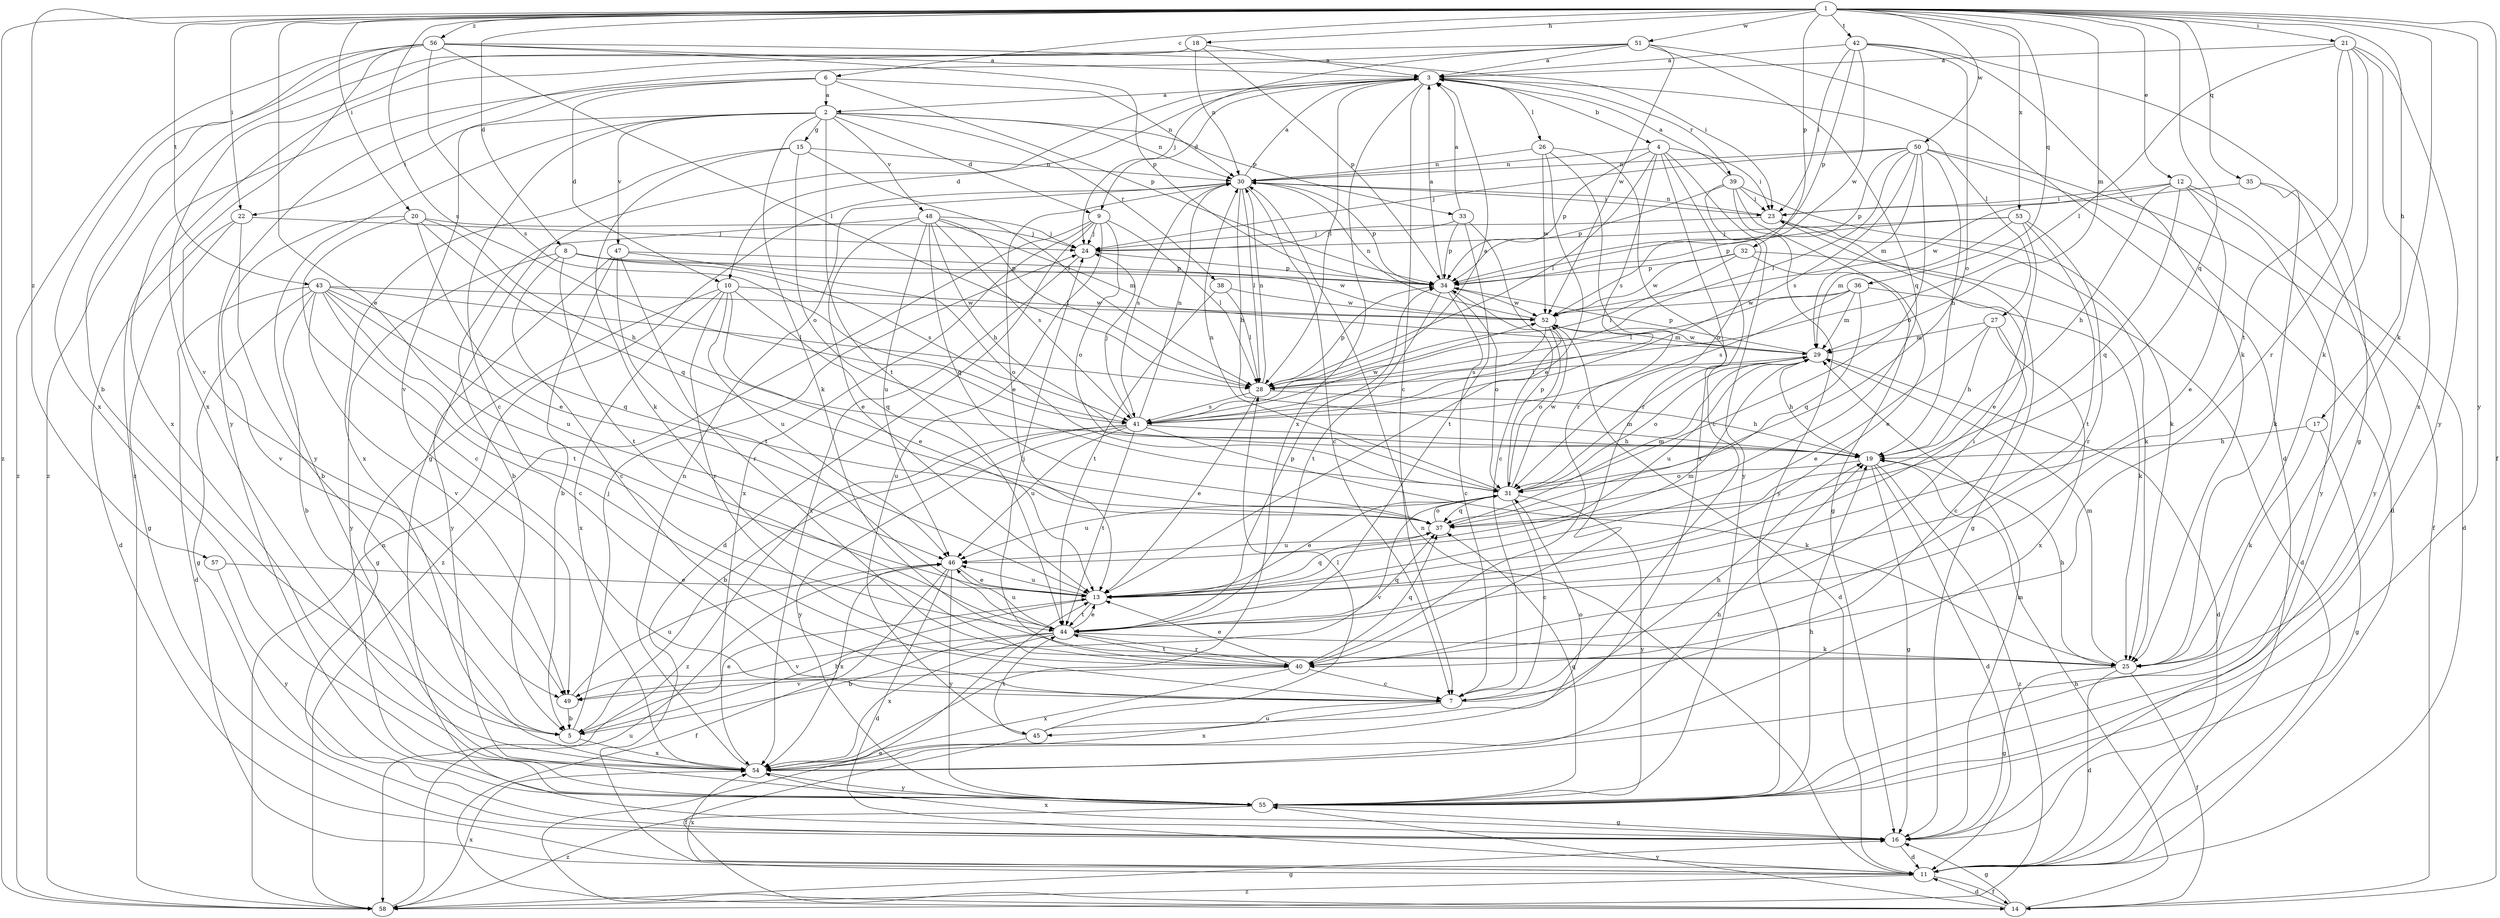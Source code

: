 strict digraph  {
	3 -> 2 [label=a];
	6 -> 2 [label=a];
	18 -> 3 [label=a];
	21 -> 3 [label=a];
	30 -> 3 [label=a];
	33 -> 3 [label=a];
	34 -> 3 [label=a];
	39 -> 3 [label=a];
	41 -> 3 [label=a];
	42 -> 3 [label=a];
	51 -> 3 [label=a];
	56 -> 3 [label=a];
	3 -> 4 [label=b];
	13 -> 5 [label=b];
	22 -> 5 [label=b];
	41 -> 5 [label=b];
	43 -> 5 [label=b];
	44 -> 5 [label=b];
	47 -> 5 [label=b];
	48 -> 5 [label=b];
	49 -> 5 [label=b];
	56 -> 5 [label=b];
	1 -> 6 [label=c];
	2 -> 7 [label=c];
	3 -> 7 [label=c];
	4 -> 7 [label=c];
	8 -> 7 [label=c];
	20 -> 7 [label=c];
	27 -> 7 [label=c];
	30 -> 7 [label=c];
	31 -> 7 [label=c];
	33 -> 7 [label=c];
	34 -> 7 [label=c];
	40 -> 7 [label=c];
	43 -> 7 [label=c];
	1 -> 8 [label=d];
	2 -> 9 [label=d];
	3 -> 9 [label=d];
	3 -> 10 [label=d];
	6 -> 10 [label=d];
	9 -> 11 [label=d];
	12 -> 11 [label=d];
	14 -> 11 [label=d];
	16 -> 11 [label=d];
	19 -> 11 [label=d];
	22 -> 11 [label=d];
	25 -> 11 [label=d];
	29 -> 11 [label=d];
	32 -> 11 [label=d];
	43 -> 11 [label=d];
	46 -> 11 [label=d];
	50 -> 11 [label=d];
	51 -> 11 [label=d];
	52 -> 11 [label=d];
	1 -> 12 [label=e];
	1 -> 13 [label=e];
	5 -> 13 [label=e];
	10 -> 13 [label=e];
	12 -> 13 [label=e];
	14 -> 13 [label=e];
	20 -> 13 [label=e];
	26 -> 13 [label=e];
	27 -> 13 [label=e];
	28 -> 13 [label=e];
	30 -> 13 [label=e];
	31 -> 13 [label=e];
	32 -> 13 [label=e];
	40 -> 13 [label=e];
	44 -> 13 [label=e];
	46 -> 13 [label=e];
	48 -> 13 [label=e];
	53 -> 13 [label=e];
	57 -> 13 [label=e];
	1 -> 14 [label=f];
	11 -> 14 [label=f];
	25 -> 14 [label=f];
	45 -> 14 [label=f];
	46 -> 14 [label=f];
	50 -> 14 [label=f];
	2 -> 15 [label=g];
	3 -> 16 [label=g];
	10 -> 16 [label=g];
	14 -> 16 [label=g];
	17 -> 16 [label=g];
	19 -> 16 [label=g];
	22 -> 16 [label=g];
	23 -> 16 [label=g];
	25 -> 16 [label=g];
	39 -> 16 [label=g];
	42 -> 16 [label=g];
	43 -> 16 [label=g];
	55 -> 16 [label=g];
	58 -> 16 [label=g];
	1 -> 17 [label=h];
	1 -> 18 [label=h];
	7 -> 19 [label=h];
	12 -> 19 [label=h];
	14 -> 19 [label=h];
	17 -> 19 [label=h];
	20 -> 19 [label=h];
	25 -> 19 [label=h];
	27 -> 19 [label=h];
	28 -> 19 [label=h];
	29 -> 19 [label=h];
	30 -> 19 [label=h];
	41 -> 19 [label=h];
	48 -> 19 [label=h];
	50 -> 19 [label=h];
	54 -> 19 [label=h];
	55 -> 19 [label=h];
	1 -> 20 [label=i];
	1 -> 21 [label=i];
	1 -> 22 [label=i];
	2 -> 22 [label=i];
	4 -> 23 [label=i];
	12 -> 23 [label=i];
	30 -> 23 [label=i];
	35 -> 23 [label=i];
	39 -> 23 [label=i];
	40 -> 23 [label=i];
	42 -> 23 [label=i];
	56 -> 23 [label=i];
	5 -> 24 [label=j];
	9 -> 24 [label=j];
	20 -> 24 [label=j];
	22 -> 24 [label=j];
	23 -> 24 [label=j];
	33 -> 24 [label=j];
	40 -> 24 [label=j];
	41 -> 24 [label=j];
	48 -> 24 [label=j];
	50 -> 24 [label=j];
	51 -> 24 [label=j];
	53 -> 24 [label=j];
	1 -> 25 [label=k];
	2 -> 25 [label=k];
	15 -> 25 [label=k];
	17 -> 25 [label=k];
	21 -> 25 [label=k];
	23 -> 25 [label=k];
	35 -> 25 [label=k];
	36 -> 25 [label=k];
	39 -> 25 [label=k];
	41 -> 25 [label=k];
	42 -> 25 [label=k];
	44 -> 25 [label=k];
	3 -> 26 [label=l];
	3 -> 27 [label=l];
	3 -> 28 [label=l];
	4 -> 28 [label=l];
	9 -> 28 [label=l];
	15 -> 28 [label=l];
	21 -> 28 [label=l];
	29 -> 28 [label=l];
	30 -> 28 [label=l];
	32 -> 28 [label=l];
	36 -> 28 [label=l];
	38 -> 28 [label=l];
	43 -> 28 [label=l];
	45 -> 28 [label=l];
	48 -> 28 [label=l];
	50 -> 28 [label=l];
	56 -> 28 [label=l];
	1 -> 29 [label=m];
	13 -> 29 [label=m];
	16 -> 29 [label=m];
	25 -> 29 [label=m];
	27 -> 29 [label=m];
	31 -> 29 [label=m];
	36 -> 29 [label=m];
	37 -> 29 [label=m];
	48 -> 29 [label=m];
	50 -> 29 [label=m];
	52 -> 29 [label=m];
	53 -> 29 [label=m];
	2 -> 30 [label=n];
	4 -> 30 [label=n];
	6 -> 30 [label=n];
	11 -> 30 [label=n];
	15 -> 30 [label=n];
	18 -> 30 [label=n];
	23 -> 30 [label=n];
	26 -> 30 [label=n];
	28 -> 30 [label=n];
	31 -> 30 [label=n];
	41 -> 30 [label=n];
	50 -> 30 [label=n];
	52 -> 30 [label=n];
	54 -> 30 [label=n];
	58 -> 30 [label=n];
	9 -> 31 [label=o];
	15 -> 31 [label=o];
	19 -> 31 [label=o];
	29 -> 31 [label=o];
	34 -> 31 [label=o];
	37 -> 31 [label=o];
	39 -> 31 [label=o];
	42 -> 31 [label=o];
	45 -> 31 [label=o];
	47 -> 31 [label=o];
	50 -> 31 [label=o];
	52 -> 31 [label=o];
	1 -> 32 [label=p];
	2 -> 33 [label=p];
	4 -> 34 [label=p];
	6 -> 34 [label=p];
	8 -> 34 [label=p];
	18 -> 34 [label=p];
	24 -> 34 [label=p];
	28 -> 34 [label=p];
	29 -> 34 [label=p];
	30 -> 34 [label=p];
	31 -> 34 [label=p];
	32 -> 34 [label=p];
	33 -> 34 [label=p];
	39 -> 34 [label=p];
	42 -> 34 [label=p];
	44 -> 34 [label=p];
	47 -> 34 [label=p];
	50 -> 34 [label=p];
	53 -> 34 [label=p];
	56 -> 34 [label=p];
	1 -> 35 [label=q];
	1 -> 36 [label=q];
	1 -> 37 [label=q];
	10 -> 37 [label=q];
	12 -> 37 [label=q];
	13 -> 37 [label=q];
	20 -> 37 [label=q];
	31 -> 37 [label=q];
	36 -> 37 [label=q];
	40 -> 37 [label=q];
	43 -> 37 [label=q];
	44 -> 37 [label=q];
	48 -> 37 [label=q];
	51 -> 37 [label=q];
	55 -> 37 [label=q];
	2 -> 38 [label=r];
	3 -> 39 [label=r];
	4 -> 40 [label=r];
	10 -> 40 [label=r];
	21 -> 40 [label=r];
	26 -> 40 [label=r];
	44 -> 40 [label=r];
	47 -> 40 [label=r];
	53 -> 40 [label=r];
	1 -> 41 [label=s];
	4 -> 41 [label=s];
	8 -> 41 [label=s];
	28 -> 41 [label=s];
	30 -> 41 [label=s];
	36 -> 41 [label=s];
	48 -> 41 [label=s];
	50 -> 41 [label=s];
	52 -> 41 [label=s];
	56 -> 41 [label=s];
	1 -> 42 [label=t];
	1 -> 43 [label=t];
	2 -> 44 [label=t];
	8 -> 44 [label=t];
	13 -> 44 [label=t];
	21 -> 44 [label=t];
	33 -> 44 [label=t];
	34 -> 44 [label=t];
	38 -> 44 [label=t];
	40 -> 44 [label=t];
	41 -> 44 [label=t];
	43 -> 44 [label=t];
	45 -> 44 [label=t];
	47 -> 44 [label=t];
	53 -> 44 [label=t];
	7 -> 45 [label=u];
	9 -> 45 [label=u];
	10 -> 46 [label=u];
	13 -> 46 [label=u];
	29 -> 46 [label=u];
	31 -> 46 [label=u];
	37 -> 46 [label=u];
	41 -> 46 [label=u];
	43 -> 46 [label=u];
	44 -> 46 [label=u];
	48 -> 46 [label=u];
	49 -> 46 [label=u];
	58 -> 46 [label=u];
	2 -> 47 [label=v];
	2 -> 48 [label=v];
	6 -> 49 [label=v];
	20 -> 49 [label=v];
	31 -> 49 [label=v];
	40 -> 49 [label=v];
	43 -> 49 [label=v];
	44 -> 49 [label=v];
	56 -> 49 [label=v];
	1 -> 50 [label=w];
	1 -> 51 [label=w];
	8 -> 52 [label=w];
	10 -> 52 [label=w];
	12 -> 52 [label=w];
	26 -> 52 [label=w];
	29 -> 52 [label=w];
	31 -> 52 [label=w];
	32 -> 52 [label=w];
	34 -> 52 [label=w];
	36 -> 52 [label=w];
	38 -> 52 [label=w];
	41 -> 52 [label=w];
	42 -> 52 [label=w];
	43 -> 52 [label=w];
	51 -> 52 [label=w];
	1 -> 53 [label=x];
	3 -> 54 [label=x];
	5 -> 54 [label=x];
	6 -> 54 [label=x];
	7 -> 54 [label=x];
	9 -> 54 [label=x];
	10 -> 54 [label=x];
	11 -> 54 [label=x];
	15 -> 54 [label=x];
	16 -> 54 [label=x];
	18 -> 54 [label=x];
	21 -> 54 [label=x];
	24 -> 54 [label=x];
	26 -> 54 [label=x];
	27 -> 54 [label=x];
	40 -> 54 [label=x];
	44 -> 54 [label=x];
	46 -> 54 [label=x];
	56 -> 54 [label=x];
	58 -> 54 [label=x];
	1 -> 55 [label=y];
	2 -> 55 [label=y];
	4 -> 55 [label=y];
	8 -> 55 [label=y];
	12 -> 55 [label=y];
	14 -> 55 [label=y];
	21 -> 55 [label=y];
	31 -> 55 [label=y];
	35 -> 55 [label=y];
	39 -> 55 [label=y];
	41 -> 55 [label=y];
	46 -> 55 [label=y];
	47 -> 55 [label=y];
	51 -> 55 [label=y];
	54 -> 55 [label=y];
	57 -> 55 [label=y];
	1 -> 56 [label=z];
	1 -> 57 [label=z];
	1 -> 58 [label=z];
	9 -> 58 [label=z];
	11 -> 58 [label=z];
	18 -> 58 [label=z];
	19 -> 58 [label=z];
	41 -> 58 [label=z];
	51 -> 58 [label=z];
	55 -> 58 [label=z];
	56 -> 58 [label=z];
}
